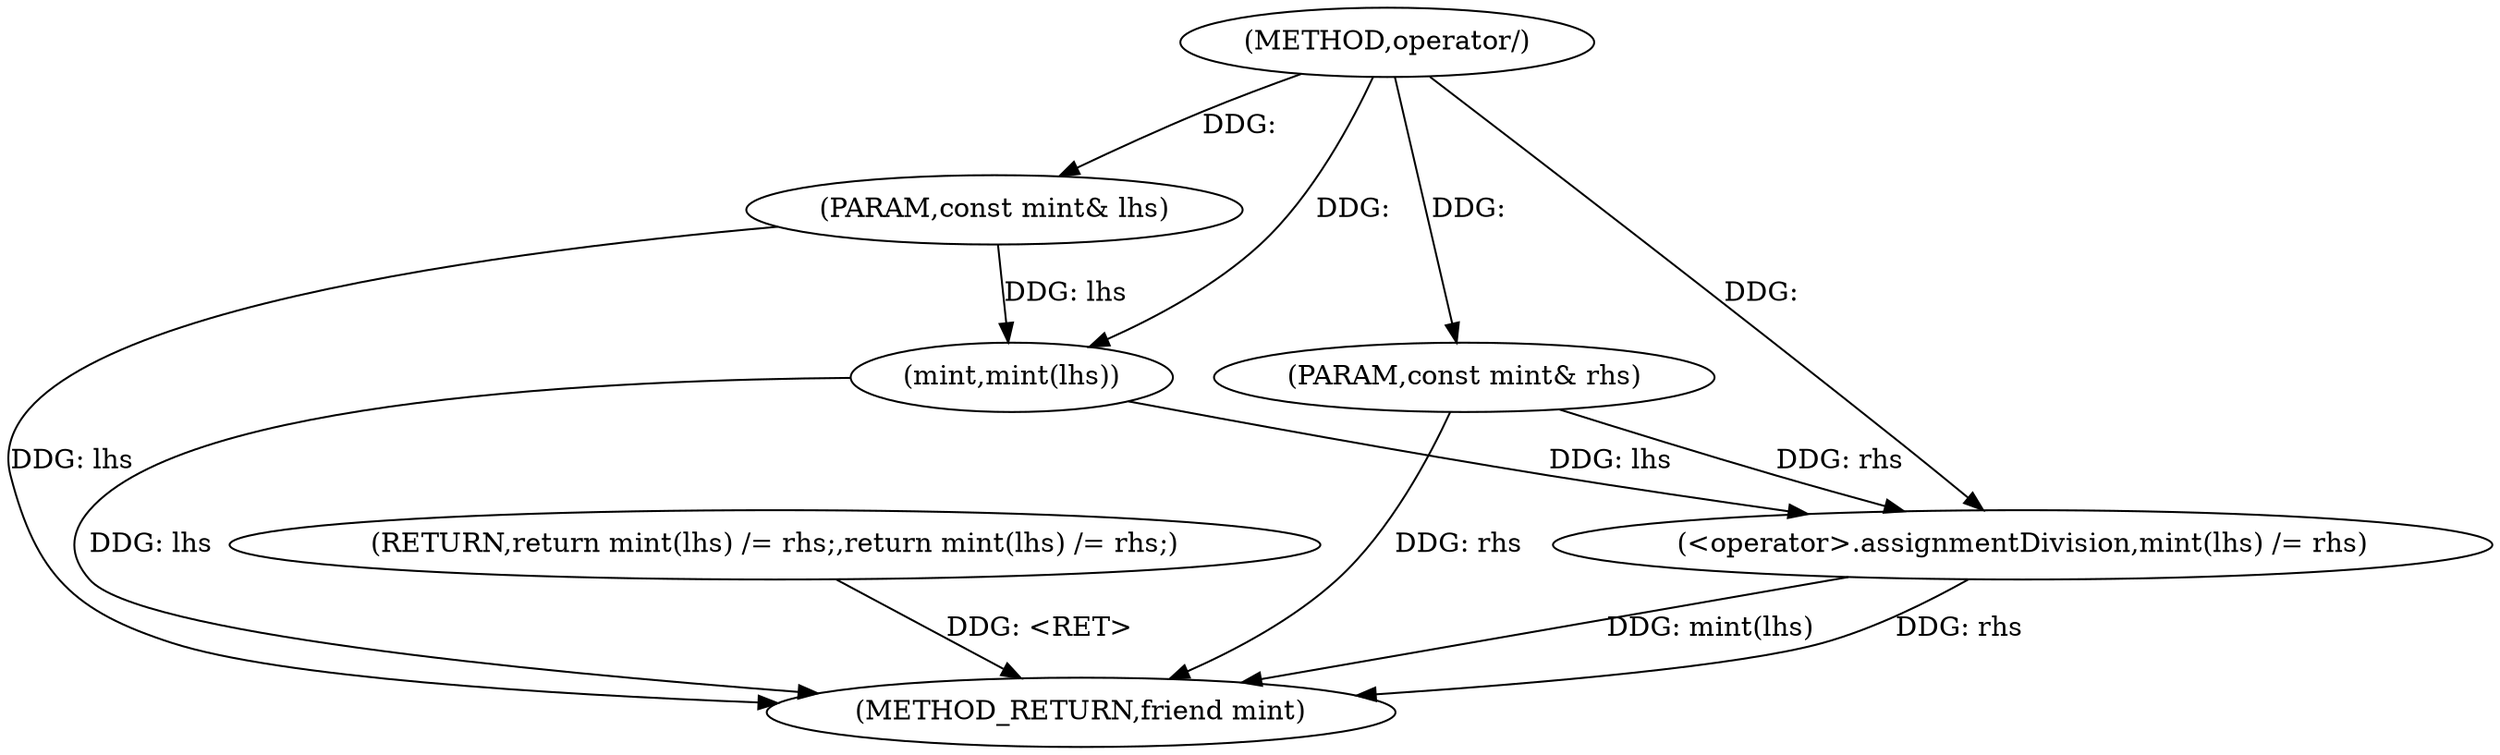 digraph "operator/" {  
"1001057" [label = "(METHOD,operator/)" ]
"1001066" [label = "(METHOD_RETURN,friend mint)" ]
"1001058" [label = "(PARAM,const mint& lhs)" ]
"1001059" [label = "(PARAM,const mint& rhs)" ]
"1001061" [label = "(RETURN,return mint(lhs) /= rhs;,return mint(lhs) /= rhs;)" ]
"1001062" [label = "(<operator>.assignmentDivision,mint(lhs) /= rhs)" ]
"1001063" [label = "(mint,mint(lhs))" ]
  "1001061" -> "1001066"  [ label = "DDG: <RET>"] 
  "1001058" -> "1001066"  [ label = "DDG: lhs"] 
  "1001059" -> "1001066"  [ label = "DDG: rhs"] 
  "1001063" -> "1001066"  [ label = "DDG: lhs"] 
  "1001062" -> "1001066"  [ label = "DDG: mint(lhs)"] 
  "1001062" -> "1001066"  [ label = "DDG: rhs"] 
  "1001057" -> "1001058"  [ label = "DDG: "] 
  "1001057" -> "1001059"  [ label = "DDG: "] 
  "1001059" -> "1001062"  [ label = "DDG: rhs"] 
  "1001057" -> "1001062"  [ label = "DDG: "] 
  "1001063" -> "1001062"  [ label = "DDG: lhs"] 
  "1001058" -> "1001063"  [ label = "DDG: lhs"] 
  "1001057" -> "1001063"  [ label = "DDG: "] 
}
